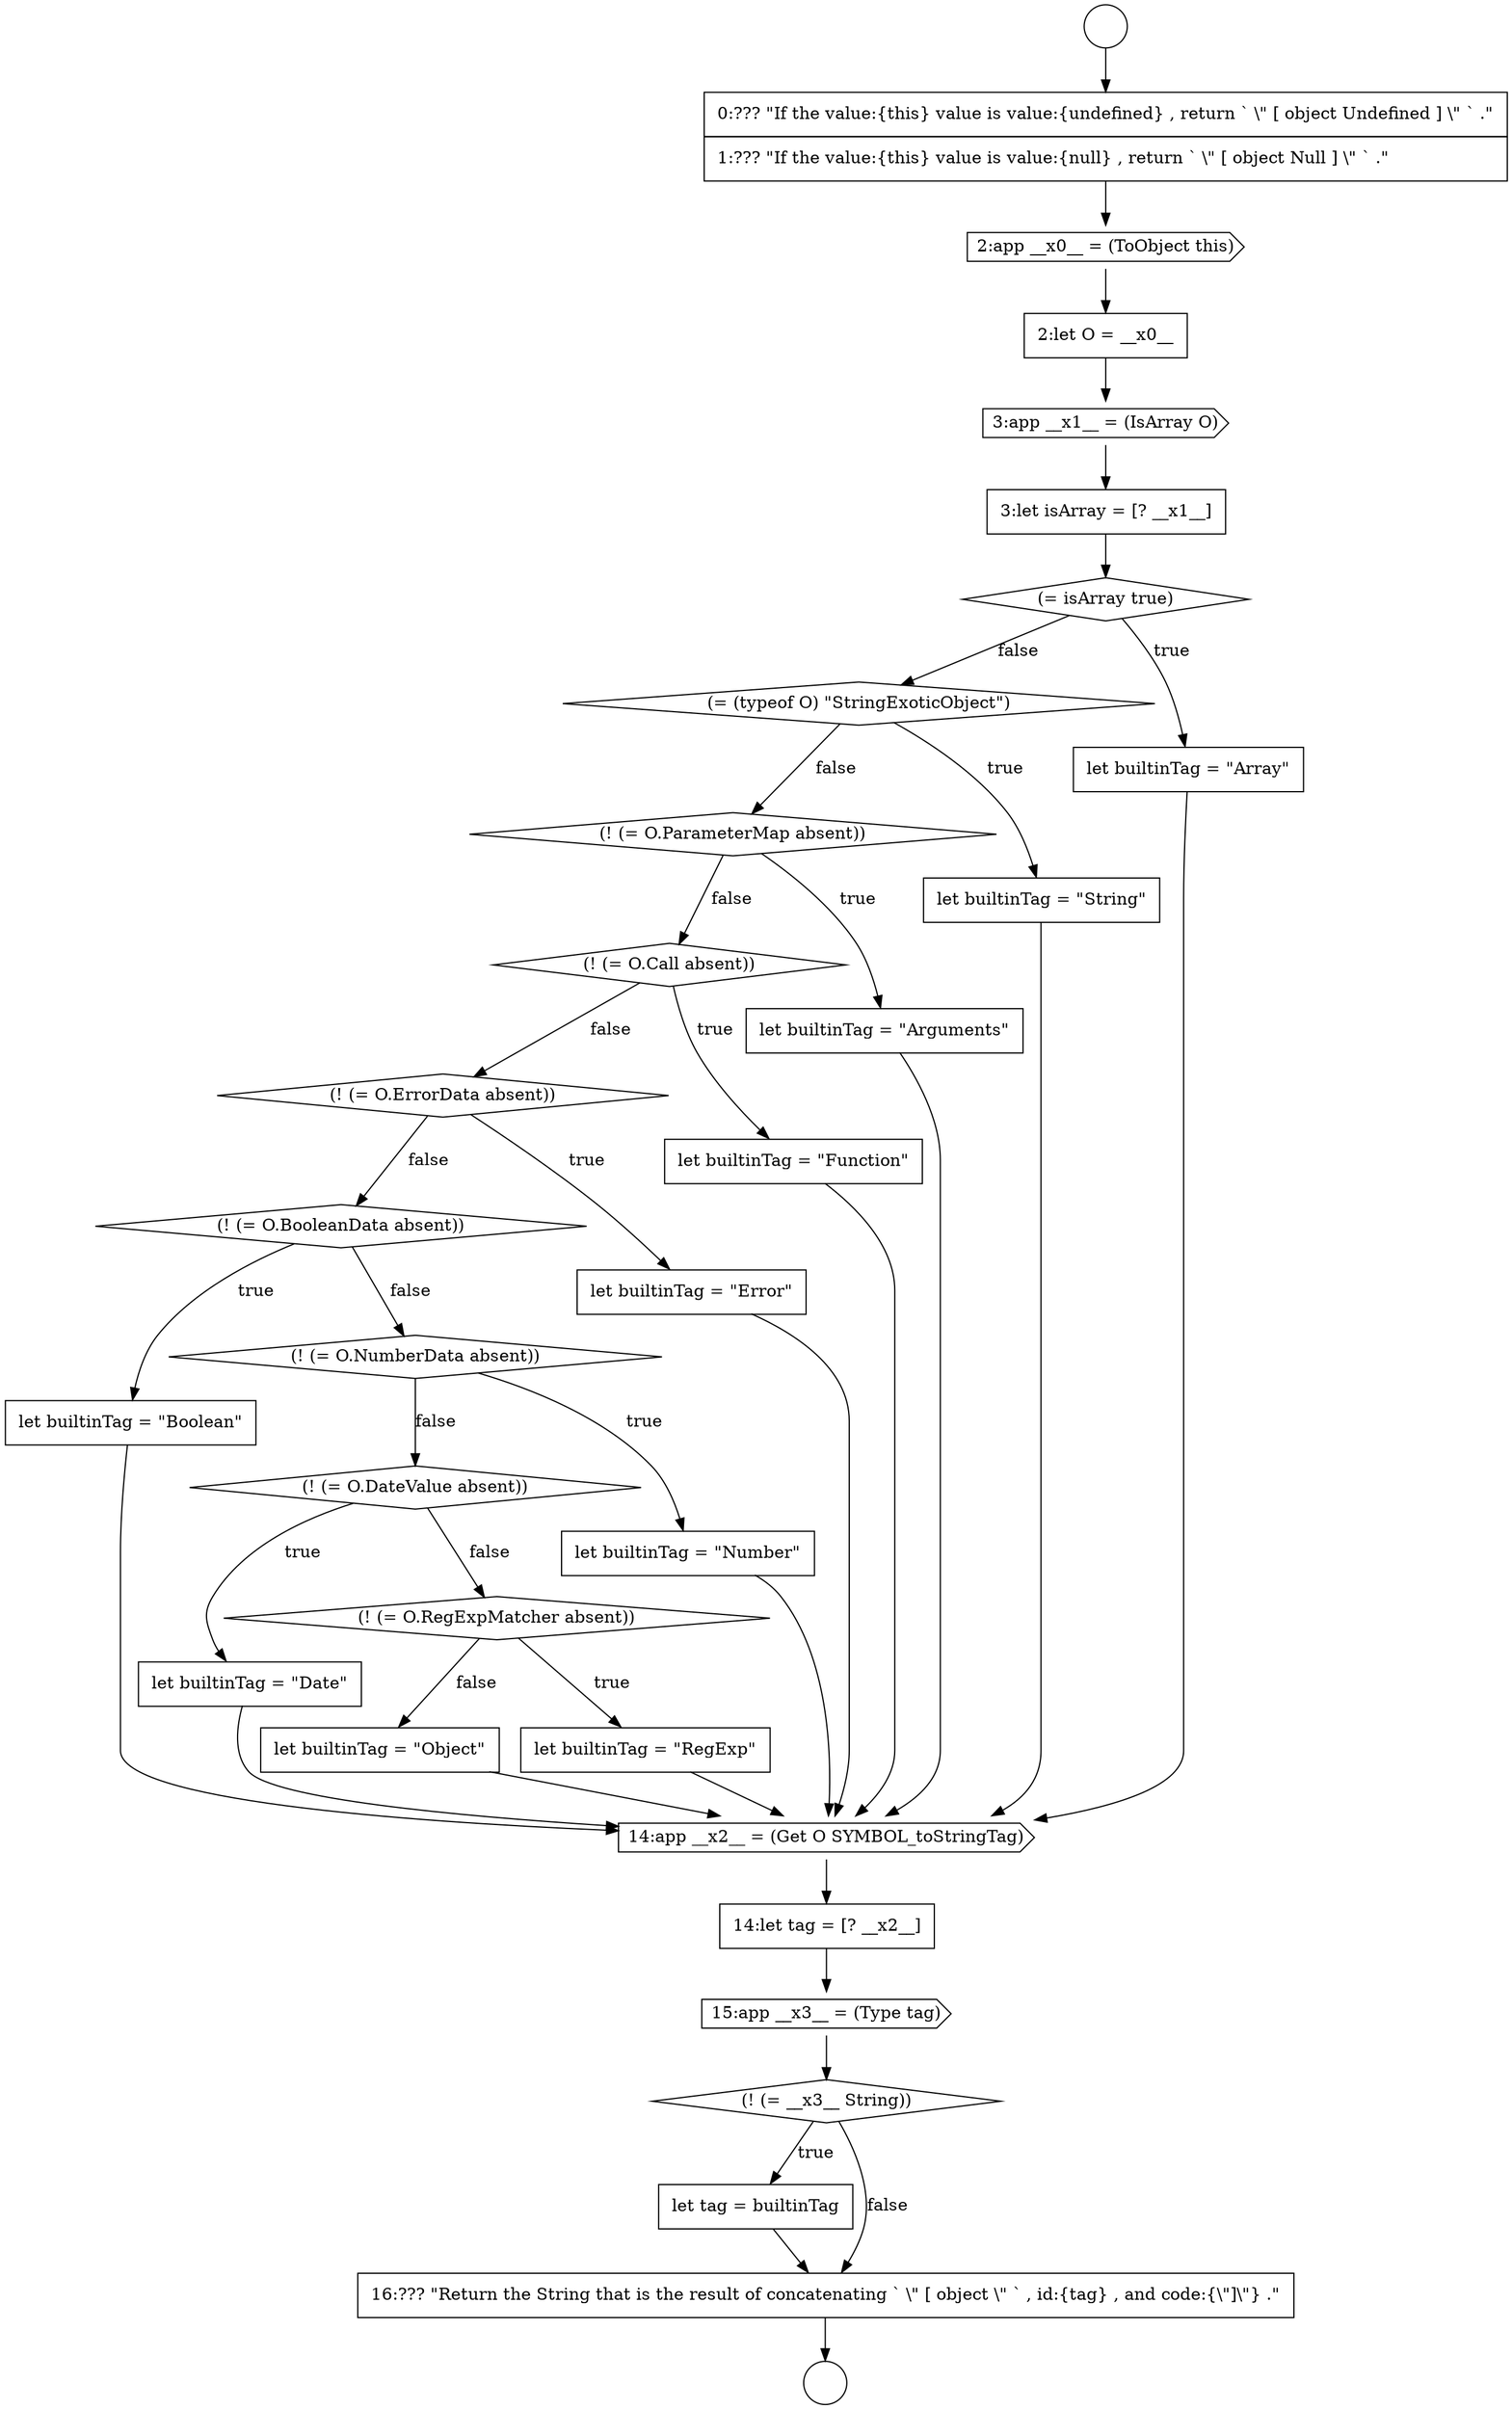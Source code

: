 digraph {
  node10827 [shape=none, margin=0, label=<<font color="black">
    <table border="0" cellborder="1" cellspacing="0" cellpadding="10">
      <tr><td align="left">let builtinTag = &quot;Date&quot;</td></tr>
    </table>
  </font>> color="black" fillcolor="white" style=filled]
  node10807 [shape=none, margin=0, label=<<font color="black">
    <table border="0" cellborder="1" cellspacing="0" cellpadding="10">
      <tr><td align="left">0:??? &quot;If the value:{this} value is value:{undefined} , return ` \&quot; [ object Undefined ] \&quot; ` .&quot;</td></tr>
      <tr><td align="left">1:??? &quot;If the value:{this} value is value:{null} , return ` \&quot; [ object Null ] \&quot; ` .&quot;</td></tr>
    </table>
  </font>> color="black" fillcolor="white" style=filled]
  node10833 [shape=cds, label=<<font color="black">15:app __x3__ = (Type tag)</font>> color="black" fillcolor="white" style=filled]
  node10834 [shape=diamond, label=<<font color="black">(! (= __x3__ String))</font>> color="black" fillcolor="white" style=filled]
  node10835 [shape=none, margin=0, label=<<font color="black">
    <table border="0" cellborder="1" cellspacing="0" cellpadding="10">
      <tr><td align="left">let tag = builtinTag</td></tr>
    </table>
  </font>> color="black" fillcolor="white" style=filled]
  node10820 [shape=diamond, label=<<font color="black">(! (= O.ErrorData absent))</font>> color="black" fillcolor="white" style=filled]
  node10828 [shape=diamond, label=<<font color="black">(! (= O.RegExpMatcher absent))</font>> color="black" fillcolor="white" style=filled]
  node10809 [shape=none, margin=0, label=<<font color="black">
    <table border="0" cellborder="1" cellspacing="0" cellpadding="10">
      <tr><td align="left">2:let O = __x0__</td></tr>
    </table>
  </font>> color="black" fillcolor="white" style=filled]
  node10836 [shape=none, margin=0, label=<<font color="black">
    <table border="0" cellborder="1" cellspacing="0" cellpadding="10">
      <tr><td align="left">16:??? &quot;Return the String that is the result of concatenating ` \&quot; [ object \&quot; ` , id:{tag} , and code:{\&quot;]\&quot;} .&quot;</td></tr>
    </table>
  </font>> color="black" fillcolor="white" style=filled]
  node10822 [shape=diamond, label=<<font color="black">(! (= O.BooleanData absent))</font>> color="black" fillcolor="white" style=filled]
  node10812 [shape=diamond, label=<<font color="black">(= isArray true)</font>> color="black" fillcolor="white" style=filled]
  node10832 [shape=none, margin=0, label=<<font color="black">
    <table border="0" cellborder="1" cellspacing="0" cellpadding="10">
      <tr><td align="left">14:let tag = [? __x2__]</td></tr>
    </table>
  </font>> color="black" fillcolor="white" style=filled]
  node10805 [shape=circle label=" " color="black" fillcolor="white" style=filled]
  node10818 [shape=diamond, label=<<font color="black">(! (= O.Call absent))</font>> color="black" fillcolor="white" style=filled]
  node10816 [shape=diamond, label=<<font color="black">(! (= O.ParameterMap absent))</font>> color="black" fillcolor="white" style=filled]
  node10811 [shape=none, margin=0, label=<<font color="black">
    <table border="0" cellborder="1" cellspacing="0" cellpadding="10">
      <tr><td align="left">3:let isArray = [? __x1__]</td></tr>
    </table>
  </font>> color="black" fillcolor="white" style=filled]
  node10831 [shape=cds, label=<<font color="black">14:app __x2__ = (Get O SYMBOL_toStringTag)</font>> color="black" fillcolor="white" style=filled]
  node10826 [shape=diamond, label=<<font color="black">(! (= O.DateValue absent))</font>> color="black" fillcolor="white" style=filled]
  node10808 [shape=cds, label=<<font color="black">2:app __x0__ = (ToObject this)</font>> color="black" fillcolor="white" style=filled]
  node10830 [shape=none, margin=0, label=<<font color="black">
    <table border="0" cellborder="1" cellspacing="0" cellpadding="10">
      <tr><td align="left">let builtinTag = &quot;Object&quot;</td></tr>
    </table>
  </font>> color="black" fillcolor="white" style=filled]
  node10823 [shape=none, margin=0, label=<<font color="black">
    <table border="0" cellborder="1" cellspacing="0" cellpadding="10">
      <tr><td align="left">let builtinTag = &quot;Boolean&quot;</td></tr>
    </table>
  </font>> color="black" fillcolor="white" style=filled]
  node10815 [shape=none, margin=0, label=<<font color="black">
    <table border="0" cellborder="1" cellspacing="0" cellpadding="10">
      <tr><td align="left">let builtinTag = &quot;String&quot;</td></tr>
    </table>
  </font>> color="black" fillcolor="white" style=filled]
  node10819 [shape=none, margin=0, label=<<font color="black">
    <table border="0" cellborder="1" cellspacing="0" cellpadding="10">
      <tr><td align="left">let builtinTag = &quot;Function&quot;</td></tr>
    </table>
  </font>> color="black" fillcolor="white" style=filled]
  node10810 [shape=cds, label=<<font color="black">3:app __x1__ = (IsArray O)</font>> color="black" fillcolor="white" style=filled]
  node10825 [shape=none, margin=0, label=<<font color="black">
    <table border="0" cellborder="1" cellspacing="0" cellpadding="10">
      <tr><td align="left">let builtinTag = &quot;Number&quot;</td></tr>
    </table>
  </font>> color="black" fillcolor="white" style=filled]
  node10824 [shape=diamond, label=<<font color="black">(! (= O.NumberData absent))</font>> color="black" fillcolor="white" style=filled]
  node10814 [shape=diamond, label=<<font color="black">(= (typeof O) &quot;StringExoticObject&quot;)</font>> color="black" fillcolor="white" style=filled]
  node10829 [shape=none, margin=0, label=<<font color="black">
    <table border="0" cellborder="1" cellspacing="0" cellpadding="10">
      <tr><td align="left">let builtinTag = &quot;RegExp&quot;</td></tr>
    </table>
  </font>> color="black" fillcolor="white" style=filled]
  node10806 [shape=circle label=" " color="black" fillcolor="white" style=filled]
  node10821 [shape=none, margin=0, label=<<font color="black">
    <table border="0" cellborder="1" cellspacing="0" cellpadding="10">
      <tr><td align="left">let builtinTag = &quot;Error&quot;</td></tr>
    </table>
  </font>> color="black" fillcolor="white" style=filled]
  node10813 [shape=none, margin=0, label=<<font color="black">
    <table border="0" cellborder="1" cellspacing="0" cellpadding="10">
      <tr><td align="left">let builtinTag = &quot;Array&quot;</td></tr>
    </table>
  </font>> color="black" fillcolor="white" style=filled]
  node10817 [shape=none, margin=0, label=<<font color="black">
    <table border="0" cellborder="1" cellspacing="0" cellpadding="10">
      <tr><td align="left">let builtinTag = &quot;Arguments&quot;</td></tr>
    </table>
  </font>> color="black" fillcolor="white" style=filled]
  node10834 -> node10835 [label=<<font color="black">true</font>> color="black"]
  node10834 -> node10836 [label=<<font color="black">false</font>> color="black"]
  node10836 -> node10806 [ color="black"]
  node10812 -> node10813 [label=<<font color="black">true</font>> color="black"]
  node10812 -> node10814 [label=<<font color="black">false</font>> color="black"]
  node10830 -> node10831 [ color="black"]
  node10821 -> node10831 [ color="black"]
  node10832 -> node10833 [ color="black"]
  node10819 -> node10831 [ color="black"]
  node10827 -> node10831 [ color="black"]
  node10825 -> node10831 [ color="black"]
  node10824 -> node10825 [label=<<font color="black">true</font>> color="black"]
  node10824 -> node10826 [label=<<font color="black">false</font>> color="black"]
  node10818 -> node10819 [label=<<font color="black">true</font>> color="black"]
  node10818 -> node10820 [label=<<font color="black">false</font>> color="black"]
  node10807 -> node10808 [ color="black"]
  node10815 -> node10831 [ color="black"]
  node10810 -> node10811 [ color="black"]
  node10816 -> node10817 [label=<<font color="black">true</font>> color="black"]
  node10816 -> node10818 [label=<<font color="black">false</font>> color="black"]
  node10817 -> node10831 [ color="black"]
  node10831 -> node10832 [ color="black"]
  node10805 -> node10807 [ color="black"]
  node10813 -> node10831 [ color="black"]
  node10829 -> node10831 [ color="black"]
  node10826 -> node10827 [label=<<font color="black">true</font>> color="black"]
  node10826 -> node10828 [label=<<font color="black">false</font>> color="black"]
  node10823 -> node10831 [ color="black"]
  node10828 -> node10829 [label=<<font color="black">true</font>> color="black"]
  node10828 -> node10830 [label=<<font color="black">false</font>> color="black"]
  node10814 -> node10815 [label=<<font color="black">true</font>> color="black"]
  node10814 -> node10816 [label=<<font color="black">false</font>> color="black"]
  node10833 -> node10834 [ color="black"]
  node10811 -> node10812 [ color="black"]
  node10822 -> node10823 [label=<<font color="black">true</font>> color="black"]
  node10822 -> node10824 [label=<<font color="black">false</font>> color="black"]
  node10809 -> node10810 [ color="black"]
  node10820 -> node10821 [label=<<font color="black">true</font>> color="black"]
  node10820 -> node10822 [label=<<font color="black">false</font>> color="black"]
  node10835 -> node10836 [ color="black"]
  node10808 -> node10809 [ color="black"]
}
